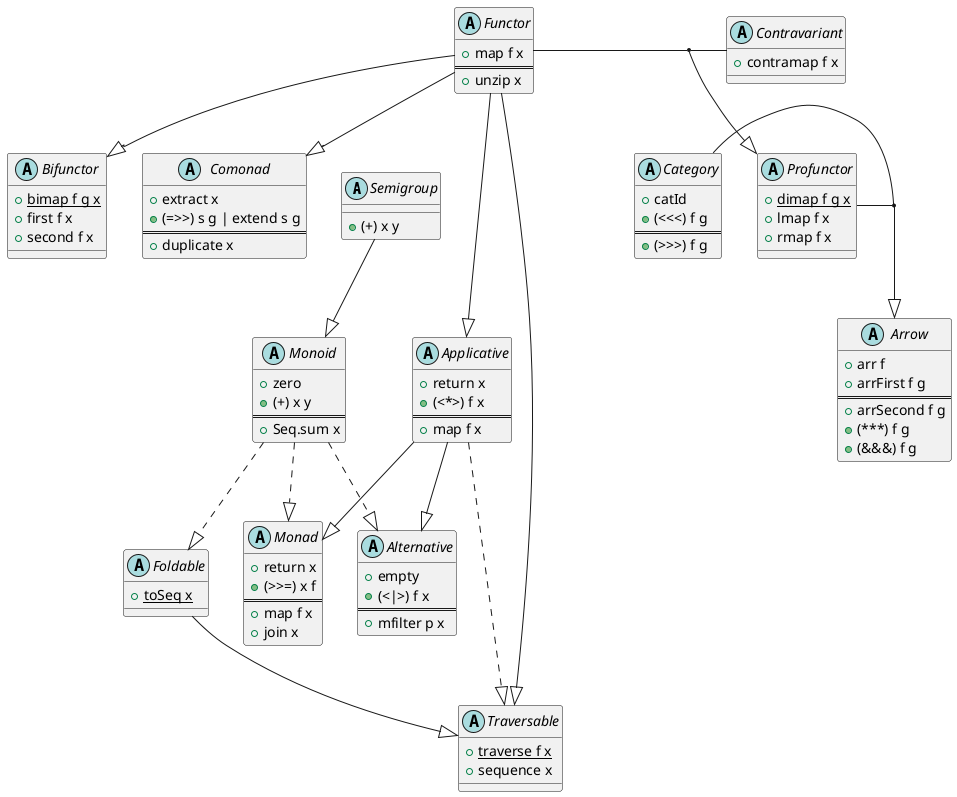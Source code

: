 @startuml
skinparam svgDimensionStyle false

together {
	abstract class Semigroup [[http://fsprojects.github.io/FSharpPlus/abstraction-semigroup.html]] {
	  + (+) x y [[[http://fsprojects.github.io/FSharpPlus/abstraction-semigroup.html#plus {Appends two semigroups} ]]]
	}

	abstract class Comonad [[http://fsprojects.github.io/FSharpPlus/abstraction-comonad.html]] {
	  + extract x [[[http://fsprojects.github.io/FSharpPlus/abstraction-comonad.html#extract]]]
	  + (=>>) s g | extend s g [[[http://fsprojects.github.io/FSharpPlus/abstraction-comonad.html#extend]]]
	  ==
	  + duplicate x
	}
}

abstract class Monoid [[http://fsprojects.github.io/FSharpPlus/abstraction-monoid.html]] {
  + zero [[[http://fsprojects.github.io/FSharpPlus/abstraction-monoid.html#zero {Identity for (+)} ]]]
  + (+) x y [[[http://fsprojects.github.io/FSharpPlus/abstraction-monoid.html#plus {Appends both monoids} ]]]
  ==
  + Seq.sum x [[[http://fsprojects.github.io/FSharpPlus/abstraction-monoid.html#sum {Flatten a sequence of monoids} ]]]
}


abstract class Functor [[http://fsprojects.github.io/FSharpPlus/abstraction-functor.html]] {
  + map f x [[[http://fsprojects.github.io/FSharpPlus/abstraction-functor.html#map {Lift a function into a Functor} ]]]
  ==
  + unzip x
}

abstract class Contravariant [[http://fsprojects.github.io/FSharpPlus/abstraction-contravariant.html]] {
  + contramap f x [[[http://fsprojects.github.io/FSharpPlus/abstraction-contravariant.html#contramap]]]
}


abstract class Applicative [[http://fsprojects.github.io/FSharpPlus/abstraction-applicative.html]] {
  + return x [[[http://fsprojects.github.io/FSharpPlus/abstraction-monad.html#return {Lift a value into a Functor} ]]]
  + (<*>) f x [[[http://fsprojects.github.io/FSharpPlus/abstraction-applicative.html {Apply a lifted argument to a lifted function} ]]]
  ==
  + map f x [[[http://fsprojects.github.io/FSharpPlus/abstraction-functor.html#map {Lift a function into a Functor} ]]]
}

abstract class Alternative [[http://fsprojects.github.io/FSharpPlus/abstraction-alternative.html]] {
  + empty [[[http://fsprojects.github.io/FSharpPlus/abstraction-alternative.html]]]
  + (<|>) f x [[[http://fsprojects.github.io/FSharpPlus/abstraction-alternative.html]]]
  ==
  + mfilter p x [[[http://fsprojects.github.io/FSharpPlus/abstraction-alternative.html#mfilter {Returns all values satisfying the predicate, if the predicate returns false will use the empty value} ]]]
}

abstract class Monad [[http://fsprojects.github.io/FSharpPlus/abstraction-monad.html]] {
  + return x [[[http://fsprojects.github.io/FSharpPlus/abstraction-monad.html#return {Lift a value into a Functor} ]]]
  + (>>=) x f [[[http://fsprojects.github.io/FSharpPlus/abstraction-monad.html#bind {Takes a monadic value and a function from a plain type to a monadic value, and returns a new monadic value} ]]]
  ==
  + map f x [[[http://fsprojects.github.io/FSharpPlus/abstraction-functor.html#map {Lift a function into a Functor} ]]]
  + join x [[[http://fsprojects.github.io/FSharpPlus/abstraction-functor.html#join {Flattens two layers of monadic information into one} ]]]
}


abstract class Bifunctor [[http://fsprojects.github.io/FSharpPlus/abstraction-bifunctor.html]] {
  + {static} bimap f g x [[[http://fsprojects.github.io/FSharpPlus/abstraction-bifunctor.html#bimap]]]
  + first f x [[[http://fsprojects.github.io/FSharpPlus/abstraction-bifunctor.html#first]]]
  + second f x [[[http://fsprojects.github.io/FSharpPlus/abstraction-bifunctor.html#second]]]
}



abstract class Foldable [[http://fsprojects.github.io/FSharpPlus/abstraction-foldable.html]] {
  {static} + toSeq x [[[http://fsprojects.github.io/FSharpPlus/abstraction-foldable.html#toSeq {Converts to a seq} ]]]
}


abstract class Traversable [[http://fsprojects.github.io/FSharpPlus/abstraction-traversable.html]] {
  {static} + traverse f x [[[http://fsprojects.github.io/FSharpPlus/abstraction-traversable.html#traverse {Map each element of a structure to an action, evaluate them left to right and collect result }]]]
  + sequence x [[[http://fsprojects.github.io/FSharpPlus/abstraction-traversable.html#sequence {Evaluate each action in the structure left to right and collect the result } ]]]
}

together {
	abstract class Profunctor [[http://fsprojects.github.io/FSharpPlus/abstraction-profunctor.html]] {
	  + {static} dimap f g x [[[http://fsprojects.github.io/FSharpPlus/abstraction-profunctor.html#dimap]]]
	  + lmap f x [[[http://fsprojects.github.io/FSharpPlus/abstraction-profunctor.html#lmap]]]
	  + rmap f x [[[http://fsprojects.github.io/FSharpPlus/abstraction-profunctor.html#rmap]]]
	}

	abstract class Category [[http://fsprojects.github.io/FSharpPlus/abstraction-category.html]] {
	  + catId [[[http://fsprojects.github.io/FSharpPlus/abstraction-category.html#catId {The identity morphism. }]]]
	  + (<<<) f g [[[http://fsprojects.github.io/FSharpPlus/abstraction-category.html#catComp {Right-to-left morphism composition. } ]]]
	  ==
	  + (>>>) f g [[[http://fsprojects.github.io/FSharpPlus/abstraction-category.html#catComp {Left-to-right morphism composition. } ]]]
	}
}

abstract class Arrow [[http://fsprojects.github.io/FSharpPlus/abstraction-arrow.html]] {
  + arr f [[[http://fsprojects.github.io/FSharpPlus/abstraction-arrow.html#arr {Lift a function to an arrow. }]]]
  + arrFirst f g [[[http://fsprojects.github.io/FSharpPlus/abstraction-arrow.html#arrFirst {Send the 1st component of the input through the argument arrow and copy the rest unchanged to the output. } ]]]
  ==
  + arrSecond f g [[[http://fsprojects.github.io/FSharpPlus/abstraction-arrow.html#arrSecond {Send the 2nd component of the input through the argument arrow and copy the rest unchanged to the output. } ]]]
  + (***) f g [[[http://fsprojects.github.io/FSharpPlus/abstraction-arrow.html#arrCombine {Split the input between the two argument arrows and combine their output. } ]]]
  + (&&&) f g [[[http://fsprojects.github.io/FSharpPlus/abstraction-arrow.html#fanout {Send the input to both argument arrows and combine their output. } ]]]
}



Semigroup  --|> Monoid 
Functor  --|> Bifunctor
Functor  --|> Applicative
Applicative  --|> Monad
Applicative  --|> Alternative
Monoid ..|> Monad
Monoid ..|> Foldable
Functor --|> Comonad
Functor --|> Traversable
Foldable --|> Traversable
Applicative ..|> Traversable
Monoid ..|> Alternative
Functor - Contravariant
(Functor, Contravariant) --|> Profunctor
Profunctor - Category
(Profunctor, Category) --|>  Arrow
@enduml